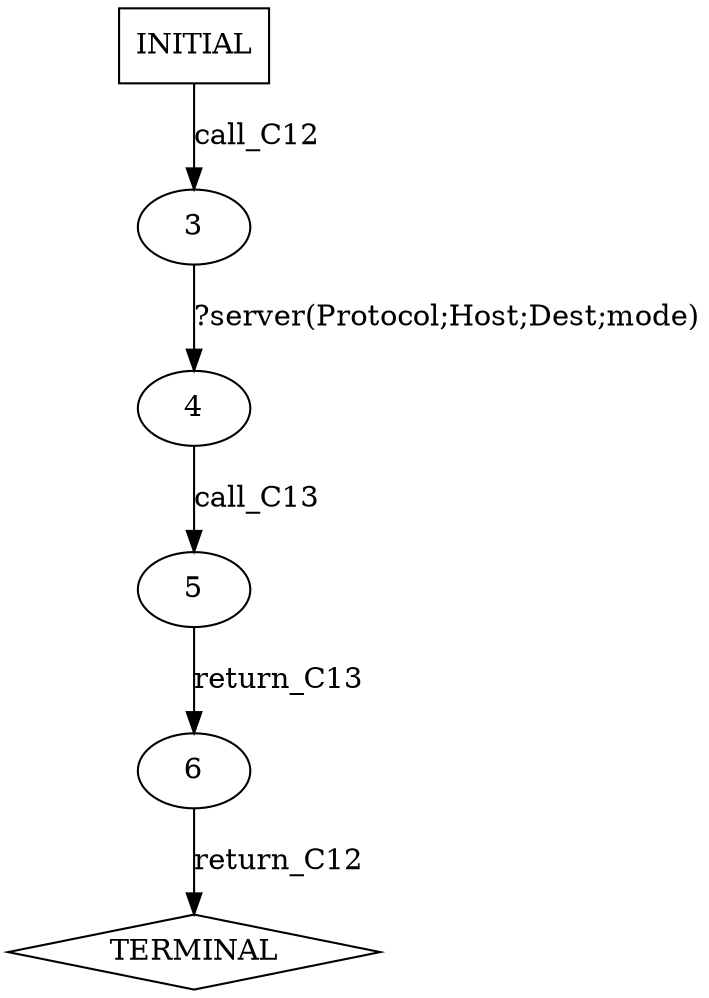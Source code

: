 digraph G {
  0 [label="INITIAL",shape=box];
  1 [label="TERMINAL",shape=diamond];
  3 [label="3"];
  4 [label="4"];
  5 [label="5"];
  6 [label="6"];
0->3  [label="call_C12"];
3->4 [label="?server(Protocol;Host;Dest;mode)"];
4->5  [label="call_C13"];
5->6  [label="return_C13"];
6->1  [label="return_C12"];
}
